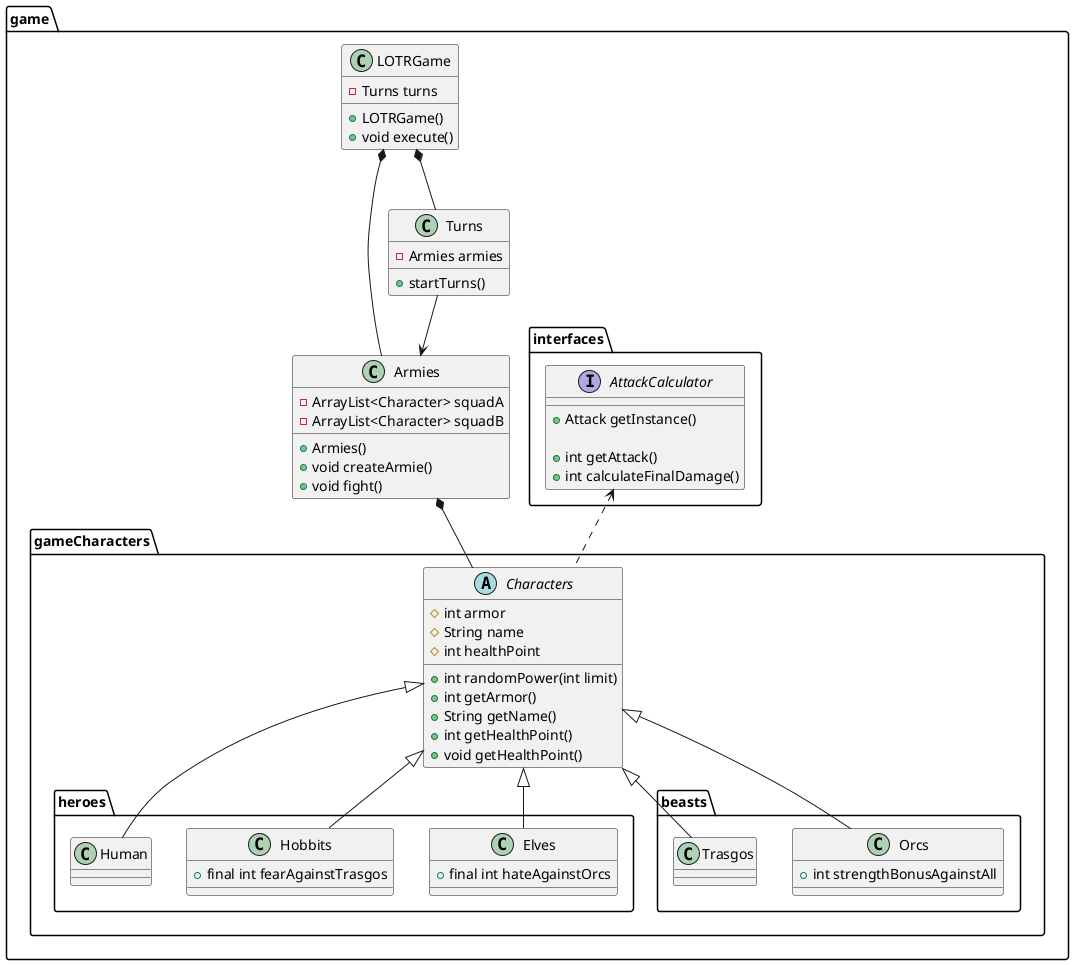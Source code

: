 @startuml LOTRGame




package game{
    Class LOTRGame{
        -Turns turns

        +LOTRGame()
        +void execute()

    }
    Class Armies{
        -ArrayList<Character> squadA
        -ArrayList<Character> squadB

        +Armies()
        +void createArmie()
        +void fight()
    }

    Class Turns{
        -Armies armies

        +startTurns()

    }

    package interfaces{

        interface AttackCalculator{
            +Attack getInstance()

            +int getAttack()
            +int calculateFinalDamage()

        }

    }


    package gameCharacters{

        Abstract Class Characters{
            #int armor
            #String name
            #int healthPoint

            +int randomPower(int limit)
            +int getArmor()
            +String getName()
            +int getHealthPoint()
            +void getHealthPoint()

        }

        package heroes{
            Class Elves{
                +final int hateAgainstOrcs
            }

            Class Hobbits{
                +final int fearAgainstTrasgos
            }
            Class Human{

            }


        }

        package beasts{


            Class Orcs{
                +int strengthBonusAgainstAll
            }
            Class Trasgos{
            }

        }

    }
}



LOTRGame *-- Turns
LOTRGame *-- Armies

Turns --> Armies

Armies *-- Characters

Characters .up.> AttackCalculator

Characters <|-- Elves
Characters <|-- Hobbits
Characters <|-- Human

Characters <|-- Orcs
Characters <|-- Trasgos



@enduml
